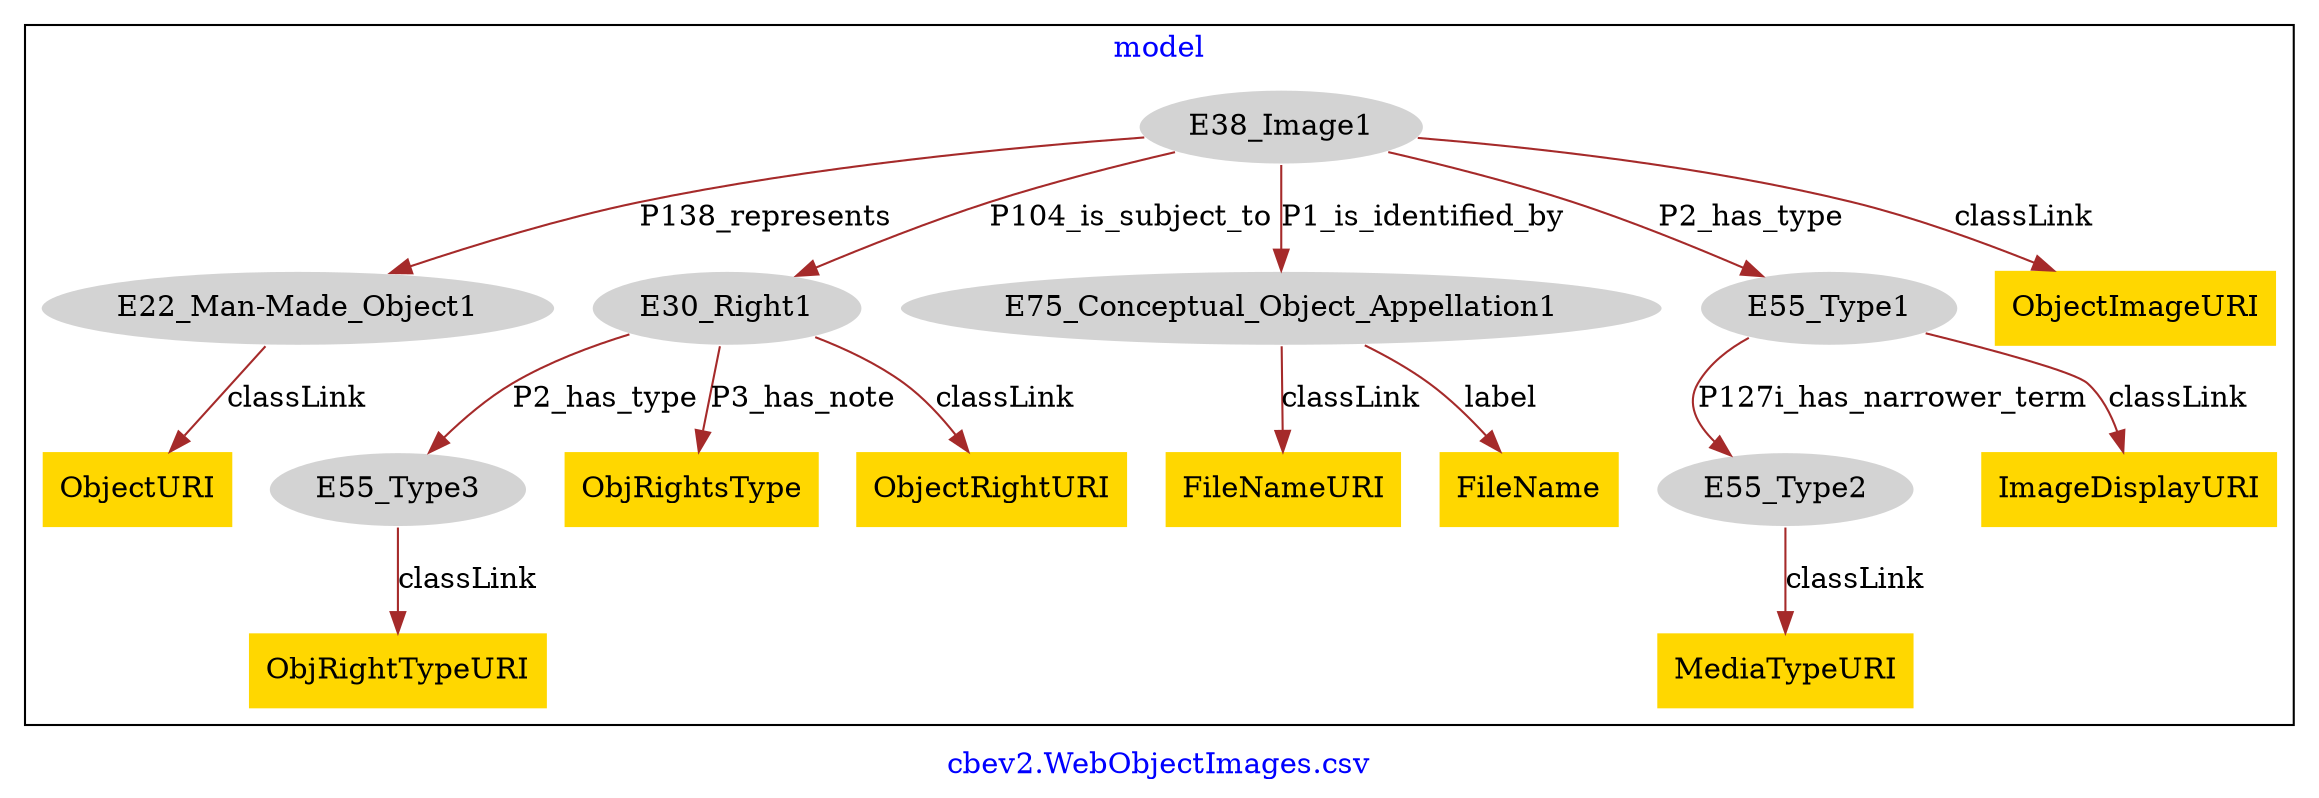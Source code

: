 digraph n0 {
fontcolor="blue"
remincross="true"
label="cbev2.WebObjectImages.csv"
subgraph cluster {
label="model"
n2[style="filled",color="white",fillcolor="lightgray",label="E22_Man-Made_Object1"];
n3[shape="plaintext",style="filled",fillcolor="gold",label="ObjectURI"];
n4[style="filled",color="white",fillcolor="lightgray",label="E30_Right1"];
n5[style="filled",color="white",fillcolor="lightgray",label="E55_Type3"];
n6[shape="plaintext",style="filled",fillcolor="gold",label="ObjRightsType"];
n7[shape="plaintext",style="filled",fillcolor="gold",label="ObjectRightURI"];
n8[style="filled",color="white",fillcolor="lightgray",label="E38_Image1"];
n9[style="filled",color="white",fillcolor="lightgray",label="E75_Conceptual_Object_Appellation1"];
n10[style="filled",color="white",fillcolor="lightgray",label="E55_Type1"];
n11[shape="plaintext",style="filled",fillcolor="gold",label="ObjectImageURI"];
n12[style="filled",color="white",fillcolor="lightgray",label="E55_Type2"];
n13[shape="plaintext",style="filled",fillcolor="gold",label="ImageDisplayURI"];
n14[shape="plaintext",style="filled",fillcolor="gold",label="MediaTypeURI"];
n15[shape="plaintext",style="filled",fillcolor="gold",label="ObjRightTypeURI"];
n16[shape="plaintext",style="filled",fillcolor="gold",label="FileNameURI"];
n17[shape="plaintext",style="filled",fillcolor="gold",label="FileName"];
}
n2 -> n3[color="brown",fontcolor="black",label="classLink"]
n4 -> n5[color="brown",fontcolor="black",label="P2_has_type"]
n4 -> n6[color="brown",fontcolor="black",label="P3_has_note"]
n4 -> n7[color="brown",fontcolor="black",label="classLink"]
n8 -> n4[color="brown",fontcolor="black",label="P104_is_subject_to"]
n8 -> n2[color="brown",fontcolor="black",label="P138_represents"]
n8 -> n9[color="brown",fontcolor="black",label="P1_is_identified_by"]
n8 -> n10[color="brown",fontcolor="black",label="P2_has_type"]
n8 -> n11[color="brown",fontcolor="black",label="classLink"]
n10 -> n12[color="brown",fontcolor="black",label="P127i_has_narrower_term"]
n10 -> n13[color="brown",fontcolor="black",label="classLink"]
n12 -> n14[color="brown",fontcolor="black",label="classLink"]
n5 -> n15[color="brown",fontcolor="black",label="classLink"]
n9 -> n16[color="brown",fontcolor="black",label="classLink"]
n9 -> n17[color="brown",fontcolor="black",label="label"]
}
